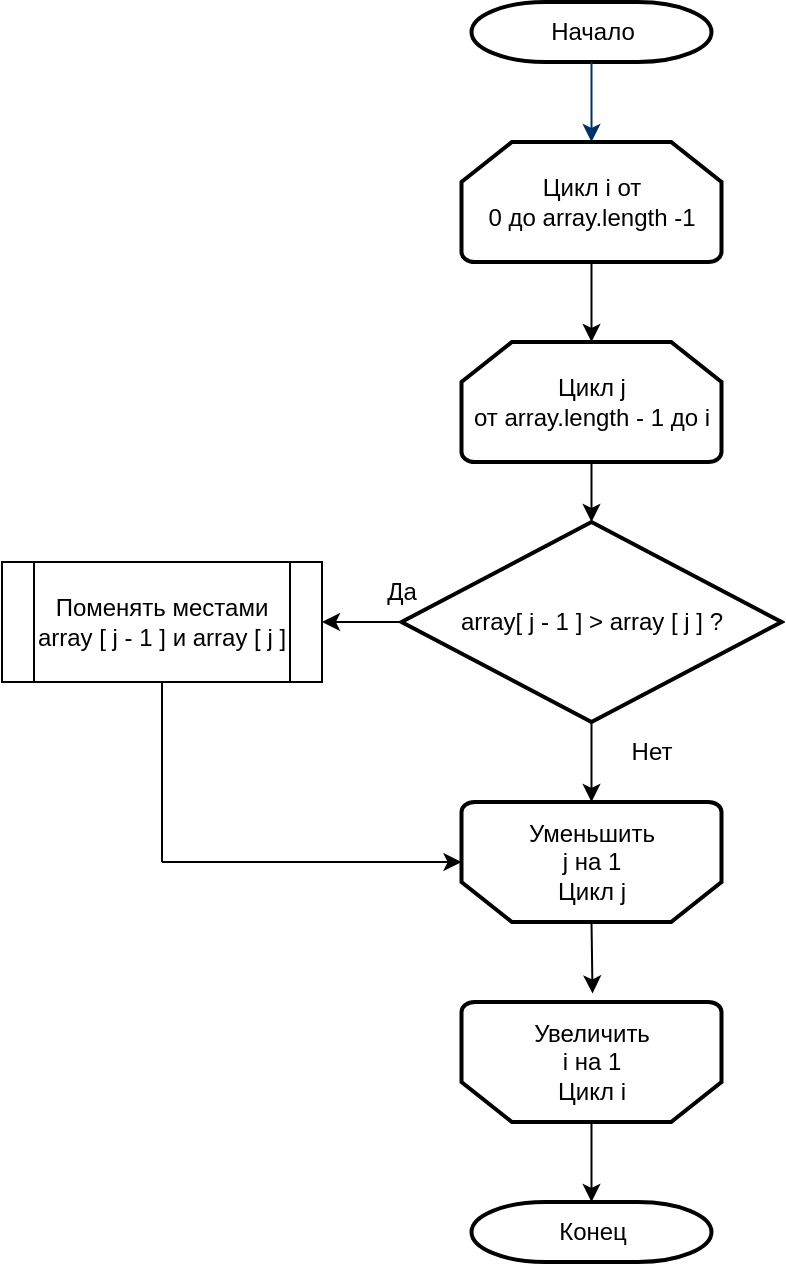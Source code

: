 <mxfile version="17.2.4" type="device"><diagram id="6a731a19-8d31-9384-78a2-239565b7b9f0" name="Page-1"><mxGraphModel dx="631" dy="401" grid="1" gridSize="10" guides="1" tooltips="1" connect="1" arrows="1" fold="1" page="1" pageScale="1" pageWidth="827" pageHeight="1169" background="none" math="0" shadow="0"><root><mxCell id="0"/><mxCell id="1" parent="0"/><mxCell id="2" value="Начало" style="shape=mxgraph.flowchart.terminator;strokeWidth=2;gradientColor=none;gradientDirection=north;fontStyle=0;html=1;" parent="1" vertex="1"><mxGeometry x="444.75" y="230" width="120" height="30" as="geometry"/></mxCell><mxCell id="7" style="fontStyle=1;strokeColor=#003366;strokeWidth=1;html=1;" parent="1" source="2" edge="1"><mxGeometry relative="1" as="geometry"><mxPoint x="504.75" y="300" as="targetPoint"/></mxGeometry></mxCell><mxCell id="xxH_CB_bQe2OWFNX_Kjx-56" value="Цикл i от&lt;br&gt;0 до array.length -1" style="strokeWidth=2;html=1;shape=mxgraph.flowchart.loop_limit;whiteSpace=wrap;" vertex="1" parent="1"><mxGeometry x="439.75" y="300" width="130" height="60" as="geometry"/></mxCell><mxCell id="xxH_CB_bQe2OWFNX_Kjx-58" value="Цикл j&lt;br&gt;от array.length - 1 до i" style="strokeWidth=2;html=1;shape=mxgraph.flowchart.loop_limit;whiteSpace=wrap;" vertex="1" parent="1"><mxGeometry x="439.75" y="400" width="130" height="60" as="geometry"/></mxCell><mxCell id="xxH_CB_bQe2OWFNX_Kjx-59" value="Уменьшить&lt;br&gt;j на 1&lt;br&gt;Цикл j" style="strokeWidth=2;html=1;shape=mxgraph.flowchart.loop_limit;whiteSpace=wrap;direction=west;" vertex="1" parent="1"><mxGeometry x="439.75" y="630" width="130" height="60" as="geometry"/></mxCell><mxCell id="xxH_CB_bQe2OWFNX_Kjx-60" value="array[ j - 1 ] &amp;gt; array [ j ] ?" style="strokeWidth=2;html=1;shape=mxgraph.flowchart.decision;whiteSpace=wrap;" vertex="1" parent="1"><mxGeometry x="409.75" y="490" width="190" height="100" as="geometry"/></mxCell><mxCell id="xxH_CB_bQe2OWFNX_Kjx-61" value="Увеличить&lt;br&gt;i на 1&lt;br&gt;Цикл i" style="strokeWidth=2;html=1;shape=mxgraph.flowchart.loop_limit;whiteSpace=wrap;direction=west;" vertex="1" parent="1"><mxGeometry x="439.75" y="730" width="130" height="60" as="geometry"/></mxCell><mxCell id="xxH_CB_bQe2OWFNX_Kjx-67" value="" style="endArrow=classic;html=1;rounded=0;exitX=0.5;exitY=1;exitDx=0;exitDy=0;exitPerimeter=0;entryX=0.5;entryY=0;entryDx=0;entryDy=0;entryPerimeter=0;" edge="1" parent="1" source="xxH_CB_bQe2OWFNX_Kjx-56" target="xxH_CB_bQe2OWFNX_Kjx-58"><mxGeometry width="50" height="50" relative="1" as="geometry"><mxPoint x="379.75" y="490" as="sourcePoint"/><mxPoint x="429.75" y="440" as="targetPoint"/></mxGeometry></mxCell><mxCell id="xxH_CB_bQe2OWFNX_Kjx-68" value="" style="endArrow=classic;html=1;rounded=0;exitX=0.5;exitY=1;exitDx=0;exitDy=0;exitPerimeter=0;entryX=0.5;entryY=0;entryDx=0;entryDy=0;entryPerimeter=0;" edge="1" parent="1" source="xxH_CB_bQe2OWFNX_Kjx-58" target="xxH_CB_bQe2OWFNX_Kjx-60"><mxGeometry width="50" height="50" relative="1" as="geometry"><mxPoint x="379.75" y="490" as="sourcePoint"/><mxPoint x="429.75" y="440" as="targetPoint"/></mxGeometry></mxCell><mxCell id="xxH_CB_bQe2OWFNX_Kjx-69" value="" style="endArrow=classic;html=1;rounded=0;exitX=0.5;exitY=1;exitDx=0;exitDy=0;exitPerimeter=0;entryX=0.5;entryY=1;entryDx=0;entryDy=0;entryPerimeter=0;" edge="1" parent="1" source="xxH_CB_bQe2OWFNX_Kjx-60" target="xxH_CB_bQe2OWFNX_Kjx-59"><mxGeometry width="50" height="50" relative="1" as="geometry"><mxPoint x="379.75" y="490" as="sourcePoint"/><mxPoint x="429.75" y="440" as="targetPoint"/></mxGeometry></mxCell><mxCell id="xxH_CB_bQe2OWFNX_Kjx-70" value="" style="endArrow=classic;html=1;rounded=0;exitX=0.5;exitY=0;exitDx=0;exitDy=0;exitPerimeter=0;entryX=0.496;entryY=1.071;entryDx=0;entryDy=0;entryPerimeter=0;" edge="1" parent="1" source="xxH_CB_bQe2OWFNX_Kjx-59" target="xxH_CB_bQe2OWFNX_Kjx-61"><mxGeometry width="50" height="50" relative="1" as="geometry"><mxPoint x="379.75" y="630" as="sourcePoint"/><mxPoint x="429.75" y="580" as="targetPoint"/></mxGeometry></mxCell><mxCell id="xxH_CB_bQe2OWFNX_Kjx-71" value="Конец" style="shape=mxgraph.flowchart.terminator;strokeWidth=2;gradientColor=none;gradientDirection=north;fontStyle=0;html=1;" vertex="1" parent="1"><mxGeometry x="444.75" y="830" width="120" height="30" as="geometry"/></mxCell><mxCell id="xxH_CB_bQe2OWFNX_Kjx-73" value="" style="endArrow=classic;html=1;rounded=0;exitX=0.5;exitY=1;exitDx=0;exitDy=0;exitPerimeter=0;entryX=0.5;entryY=0;entryDx=0;entryDy=0;entryPerimeter=0;" edge="1" parent="1" target="xxH_CB_bQe2OWFNX_Kjx-71"><mxGeometry width="50" height="50" relative="1" as="geometry"><mxPoint x="504.75" y="790" as="sourcePoint"/><mxPoint x="664.75" y="790" as="targetPoint"/></mxGeometry></mxCell><mxCell id="xxH_CB_bQe2OWFNX_Kjx-80" value="" style="endArrow=none;html=1;rounded=0;exitX=0.5;exitY=1;exitDx=0;exitDy=0;" edge="1" parent="1" source="xxH_CB_bQe2OWFNX_Kjx-89"><mxGeometry width="50" height="50" relative="1" as="geometry"><mxPoint x="269.75" y="630" as="sourcePoint"/><mxPoint x="290" y="660" as="targetPoint"/></mxGeometry></mxCell><mxCell id="xxH_CB_bQe2OWFNX_Kjx-81" value="" style="endArrow=classic;html=1;rounded=0;entryX=1;entryY=0.5;entryDx=0;entryDy=0;entryPerimeter=0;" edge="1" parent="1" target="xxH_CB_bQe2OWFNX_Kjx-59"><mxGeometry width="50" height="50" relative="1" as="geometry"><mxPoint x="290" y="660" as="sourcePoint"/><mxPoint x="419.75" y="600" as="targetPoint"/></mxGeometry></mxCell><mxCell id="xxH_CB_bQe2OWFNX_Kjx-82" value="Да" style="text;html=1;strokeColor=none;fillColor=none;align=center;verticalAlign=middle;whiteSpace=wrap;rounded=0;" vertex="1" parent="1"><mxGeometry x="379.75" y="510" width="60" height="30" as="geometry"/></mxCell><mxCell id="xxH_CB_bQe2OWFNX_Kjx-83" value="Нет" style="text;html=1;strokeColor=none;fillColor=none;align=center;verticalAlign=middle;whiteSpace=wrap;rounded=0;" vertex="1" parent="1"><mxGeometry x="504.75" y="590" width="60" height="30" as="geometry"/></mxCell><mxCell id="xxH_CB_bQe2OWFNX_Kjx-89" value="Поменять местами&lt;br&gt;array [ j - 1 ] и array [ j ]" style="shape=process;whiteSpace=wrap;html=1;backgroundOutline=1;" vertex="1" parent="1"><mxGeometry x="210" y="510" width="160" height="60" as="geometry"/></mxCell><mxCell id="xxH_CB_bQe2OWFNX_Kjx-90" value="" style="endArrow=classic;html=1;rounded=0;exitX=0.5;exitY=1;exitDx=0;exitDy=0;entryX=1;entryY=0.5;entryDx=0;entryDy=0;" edge="1" parent="1" source="xxH_CB_bQe2OWFNX_Kjx-82" target="xxH_CB_bQe2OWFNX_Kjx-89"><mxGeometry width="50" height="50" relative="1" as="geometry"><mxPoint x="250" y="510" as="sourcePoint"/><mxPoint x="300" y="460" as="targetPoint"/></mxGeometry></mxCell></root></mxGraphModel></diagram></mxfile>